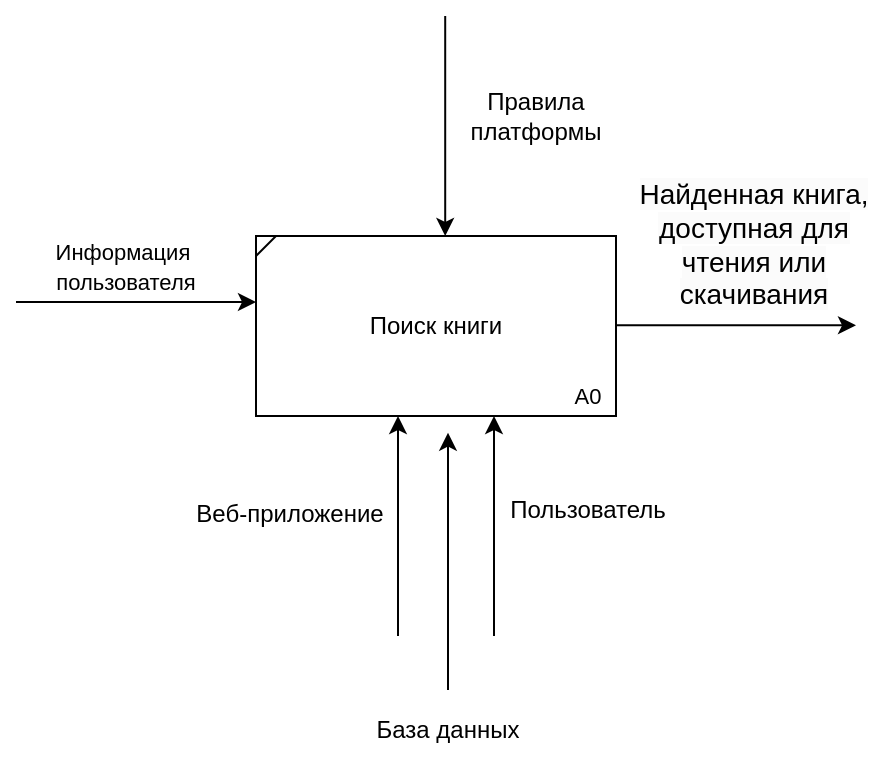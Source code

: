 <mxfile version="24.7.17">
  <diagram name="Страница — 1" id="81DjTX1Zt05AeOksZ2re">
    <mxGraphModel dx="499" dy="829" grid="0" gridSize="10" guides="1" tooltips="1" connect="1" arrows="1" fold="1" page="0" pageScale="1" pageWidth="1169" pageHeight="1654" math="0" shadow="0">
      <root>
        <mxCell id="0" />
        <mxCell id="1" parent="0" />
        <mxCell id="LOxP8aFsU5h4RWgLrdqV-2" value="Поиск книги" style="html=1;whiteSpace=wrap;" parent="1" vertex="1">
          <mxGeometry x="340" y="160" width="180" height="90" as="geometry" />
        </mxCell>
        <mxCell id="LOxP8aFsU5h4RWgLrdqV-4" value="" style="endArrow=none;html=1;rounded=0;" parent="1" edge="1">
          <mxGeometry width="50" height="50" relative="1" as="geometry">
            <mxPoint x="340" y="170" as="sourcePoint" />
            <mxPoint x="350" y="160" as="targetPoint" />
          </mxGeometry>
        </mxCell>
        <mxCell id="LOxP8aFsU5h4RWgLrdqV-7" value="&lt;font style=&quot;font-size: 11px;&quot;&gt;А0&lt;/font&gt;" style="text;html=1;align=center;verticalAlign=middle;whiteSpace=wrap;rounded=0;" parent="1" vertex="1">
          <mxGeometry x="486" y="230" width="40" height="20" as="geometry" />
        </mxCell>
        <mxCell id="LOxP8aFsU5h4RWgLrdqV-9" value="" style="endArrow=classic;html=1;rounded=0;entryX=0.25;entryY=0;entryDx=0;entryDy=0;" parent="1" edge="1">
          <mxGeometry width="50" height="50" relative="1" as="geometry">
            <mxPoint x="434.6" y="50" as="sourcePoint" />
            <mxPoint x="434.6" y="160" as="targetPoint" />
          </mxGeometry>
        </mxCell>
        <mxCell id="LOxP8aFsU5h4RWgLrdqV-10" value="" style="endArrow=classic;html=1;rounded=0;entryX=0.25;entryY=0;entryDx=0;entryDy=0;" parent="1" edge="1">
          <mxGeometry width="50" height="50" relative="1" as="geometry">
            <mxPoint x="411" y="360" as="sourcePoint" />
            <mxPoint x="411" y="250" as="targetPoint" />
          </mxGeometry>
        </mxCell>
        <mxCell id="LOxP8aFsU5h4RWgLrdqV-11" value="" style="endArrow=classic;html=1;rounded=0;entryX=0.25;entryY=0;entryDx=0;entryDy=0;" parent="1" edge="1">
          <mxGeometry width="50" height="50" relative="1" as="geometry">
            <mxPoint x="459" y="360" as="sourcePoint" />
            <mxPoint x="459" y="250" as="targetPoint" />
          </mxGeometry>
        </mxCell>
        <mxCell id="LOxP8aFsU5h4RWgLrdqV-12" value="" style="endArrow=classic;html=1;rounded=0;" parent="1" edge="1">
          <mxGeometry width="50" height="50" relative="1" as="geometry">
            <mxPoint x="220" y="193" as="sourcePoint" />
            <mxPoint x="340" y="193" as="targetPoint" />
          </mxGeometry>
        </mxCell>
        <mxCell id="LOxP8aFsU5h4RWgLrdqV-13" value="" style="endArrow=classic;html=1;rounded=0;" parent="1" edge="1">
          <mxGeometry width="50" height="50" relative="1" as="geometry">
            <mxPoint x="520" y="204.67" as="sourcePoint" />
            <mxPoint x="640" y="204.67" as="targetPoint" />
          </mxGeometry>
        </mxCell>
        <mxCell id="LOxP8aFsU5h4RWgLrdqV-14" value="&lt;span style=&quot;font-size: 11px;&quot;&gt;Информация&amp;nbsp;&lt;br&gt;пользователя&lt;/span&gt;" style="text;html=1;align=center;verticalAlign=middle;whiteSpace=wrap;rounded=0;" parent="1" vertex="1">
          <mxGeometry x="220" y="160" width="110" height="30" as="geometry" />
        </mxCell>
        <mxCell id="LOxP8aFsU5h4RWgLrdqV-16" value="Правила платформы" style="text;html=1;align=center;verticalAlign=middle;whiteSpace=wrap;rounded=0;" parent="1" vertex="1">
          <mxGeometry x="440" y="85" width="80" height="30" as="geometry" />
        </mxCell>
        <mxCell id="LOxP8aFsU5h4RWgLrdqV-18" value="Пользователь" style="text;html=1;align=center;verticalAlign=middle;whiteSpace=wrap;rounded=0;" parent="1" vertex="1">
          <mxGeometry x="476" y="277" width="60" height="40" as="geometry" />
        </mxCell>
        <mxCell id="LOxP8aFsU5h4RWgLrdqV-19" value="Веб-приложение" style="text;html=1;align=center;verticalAlign=middle;whiteSpace=wrap;rounded=0;" parent="1" vertex="1">
          <mxGeometry x="307" y="279" width="100" height="40" as="geometry" />
        </mxCell>
        <mxCell id="LOxP8aFsU5h4RWgLrdqV-20" value="&lt;span style=&quot;font-size: 14px; background-color: rgb(251, 251, 251);&quot;&gt;Найденная книга, доступная для чтения или скачивания&lt;/span&gt;" style="text;html=1;align=center;verticalAlign=middle;whiteSpace=wrap;rounded=0;" parent="1" vertex="1">
          <mxGeometry x="522" y="144" width="134" height="40" as="geometry" />
        </mxCell>
        <mxCell id="MB1MpkpqSqeo7k6Xa_QB-2" style="edgeStyle=orthogonalEdgeStyle;rounded=0;orthogonalLoop=1;jettySize=auto;html=1;" edge="1" parent="1" source="MB1MpkpqSqeo7k6Xa_QB-1">
          <mxGeometry relative="1" as="geometry">
            <mxPoint x="436" y="258.368" as="targetPoint" />
          </mxGeometry>
        </mxCell>
        <mxCell id="MB1MpkpqSqeo7k6Xa_QB-1" value="База данных" style="text;html=1;align=center;verticalAlign=middle;whiteSpace=wrap;rounded=0;" vertex="1" parent="1">
          <mxGeometry x="386" y="387" width="100" height="40" as="geometry" />
        </mxCell>
      </root>
    </mxGraphModel>
  </diagram>
</mxfile>
